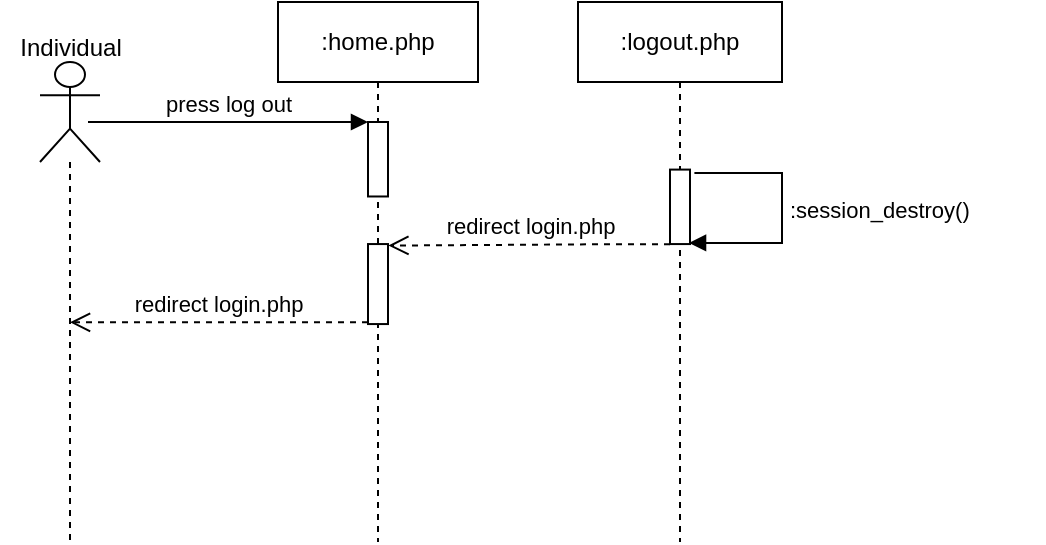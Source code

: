 <mxfile version="21.2.8" type="device">
  <diagram id="p1WFtV5cTaJLbCV86L4F" name="Page-1">
    <mxGraphModel dx="1276" dy="614" grid="1" gridSize="10" guides="1" tooltips="1" connect="1" arrows="1" fold="1" page="1" pageScale="1" pageWidth="1169" pageHeight="827" math="0" shadow="0">
      <root>
        <mxCell id="0" />
        <mxCell id="1" parent="0" />
        <mxCell id="f6ev-bmAeiEivtRcPS01-1" value="" style="group" parent="1" vertex="1" connectable="0">
          <mxGeometry x="326" y="210" width="517" height="270" as="geometry" />
        </mxCell>
        <mxCell id="BHGGA8FH1MstIcf6RSHf-16" value=":logout.php" style="shape=umlLifeline;perimeter=lifelinePerimeter;whiteSpace=wrap;html=1;container=1;collapsible=0;recursiveResize=0;outlineConnect=0;" parent="f6ev-bmAeiEivtRcPS01-1" vertex="1">
          <mxGeometry x="284" width="102" height="270" as="geometry" />
        </mxCell>
        <mxCell id="BHGGA8FH1MstIcf6RSHf-37" value="redirect login.php" style="html=1;verticalAlign=bottom;endArrow=open;dashed=1;endSize=8;rounded=0;elbow=vertical;" parent="f6ev-bmAeiEivtRcPS01-1" target="mJ_MDuSwQOCXob1QKFZ1-4" edge="1">
          <mxGeometry x="0.004" relative="1" as="geometry">
            <mxPoint x="179" y="160.133" as="sourcePoint" />
            <mxPoint x="59" y="160.03" as="targetPoint" />
            <mxPoint as="offset" />
            <Array as="points">
              <mxPoint x="145" y="160.133" />
            </Array>
          </mxGeometry>
        </mxCell>
        <mxCell id="BHGGA8FH1MstIcf6RSHf-39" value="" style="group" parent="f6ev-bmAeiEivtRcPS01-1" vertex="1" connectable="0">
          <mxGeometry width="75" height="270" as="geometry" />
        </mxCell>
        <mxCell id="mJ_MDuSwQOCXob1QKFZ1-4" value="" style="shape=umlLifeline;participant=umlActor;perimeter=lifelinePerimeter;whiteSpace=wrap;html=1;container=1;collapsible=0;recursiveResize=0;verticalAlign=top;spacingTop=36;outlineConnect=0;fontFamily=Helvetica;fontSize=12;fontColor=default;align=center;strokeColor=default;fillColor=default;size=50;" parent="BHGGA8FH1MstIcf6RSHf-39" vertex="1">
          <mxGeometry x="15" y="30" width="30" height="240" as="geometry" />
        </mxCell>
        <mxCell id="BHGGA8FH1MstIcf6RSHf-15" value="Individual" style="text;html=1;align=center;verticalAlign=middle;resizable=0;points=[];autosize=1;strokeColor=none;fillColor=none;" parent="BHGGA8FH1MstIcf6RSHf-39" vertex="1">
          <mxGeometry x="-5" y="7.5" width="70" height="30" as="geometry" />
        </mxCell>
        <mxCell id="OlgEAX7LOhgStRy0H8mc-7" value=":home.php" style="shape=umlLifeline;perimeter=lifelinePerimeter;whiteSpace=wrap;html=1;container=1;collapsible=0;recursiveResize=0;outlineConnect=0;" parent="f6ev-bmAeiEivtRcPS01-1" vertex="1">
          <mxGeometry x="134" width="100" height="270" as="geometry" />
        </mxCell>
        <mxCell id="OlgEAX7LOhgStRy0H8mc-8" value="" style="html=1;points=[];perimeter=orthogonalPerimeter;" parent="f6ev-bmAeiEivtRcPS01-1" vertex="1">
          <mxGeometry x="179" y="60.002" width="10" height="37.241" as="geometry" />
        </mxCell>
        <mxCell id="OlgEAX7LOhgStRy0H8mc-12" value="" style="group" parent="f6ev-bmAeiEivtRcPS01-1" vertex="1" connectable="0">
          <mxGeometry x="330" y="83.793" width="56" height="37.241" as="geometry" />
        </mxCell>
        <mxCell id="OlgEAX7LOhgStRy0H8mc-1" value="" style="html=1;points=[];perimeter=orthogonalPerimeter;container=0;" parent="OlgEAX7LOhgStRy0H8mc-12" vertex="1">
          <mxGeometry width="10" height="37.241" as="geometry" />
        </mxCell>
        <mxCell id="OlgEAX7LOhgStRy0H8mc-2" value="&lt;div&gt;:session_destroy()&lt;/div&gt;" style="edgeStyle=orthogonalEdgeStyle;html=1;align=left;spacingLeft=2;endArrow=block;rounded=0;exitX=1.22;exitY=0.045;exitDx=0;exitDy=0;exitPerimeter=0;entryX=0.953;entryY=0.985;entryDx=0;entryDy=0;entryPerimeter=0;" parent="OlgEAX7LOhgStRy0H8mc-12" source="OlgEAX7LOhgStRy0H8mc-1" target="OlgEAX7LOhgStRy0H8mc-1" edge="1">
          <mxGeometry relative="1" as="geometry">
            <mxPoint x="-10" y="9.31" as="sourcePoint" />
            <Array as="points">
              <mxPoint x="56" y="1.862" />
              <mxPoint x="56" y="36.31" />
            </Array>
            <mxPoint x="-14" y="27.931" as="targetPoint" />
          </mxGeometry>
        </mxCell>
        <mxCell id="OlgEAX7LOhgStRy0H8mc-15" value="redirect login.php" style="html=1;verticalAlign=bottom;endArrow=open;dashed=1;endSize=8;rounded=0;elbow=vertical;entryX=1.02;entryY=0.019;entryDx=0;entryDy=0;entryPerimeter=0;" parent="f6ev-bmAeiEivtRcPS01-1" target="OlgEAX7LOhgStRy0H8mc-16" edge="1">
          <mxGeometry x="0.004" relative="1" as="geometry">
            <mxPoint x="330" y="121.133" as="sourcePoint" />
            <mxPoint x="210" y="121.03" as="targetPoint" />
            <mxPoint as="offset" />
            <Array as="points">
              <mxPoint x="296" y="121.133" />
            </Array>
          </mxGeometry>
        </mxCell>
        <mxCell id="OlgEAX7LOhgStRy0H8mc-16" value="" style="html=1;points=[];perimeter=orthogonalPerimeter;" parent="f6ev-bmAeiEivtRcPS01-1" vertex="1">
          <mxGeometry x="179" y="121.03" width="10" height="40" as="geometry" />
        </mxCell>
        <mxCell id="BHGGA8FH1MstIcf6RSHf-21" value="press log out" style="html=1;verticalAlign=bottom;endArrow=block;rounded=0;elbow=vertical;" parent="f6ev-bmAeiEivtRcPS01-1" edge="1">
          <mxGeometry width="80" relative="1" as="geometry">
            <mxPoint x="39" y="60" as="sourcePoint" />
            <mxPoint x="179" y="60" as="targetPoint" />
          </mxGeometry>
        </mxCell>
      </root>
    </mxGraphModel>
  </diagram>
</mxfile>
